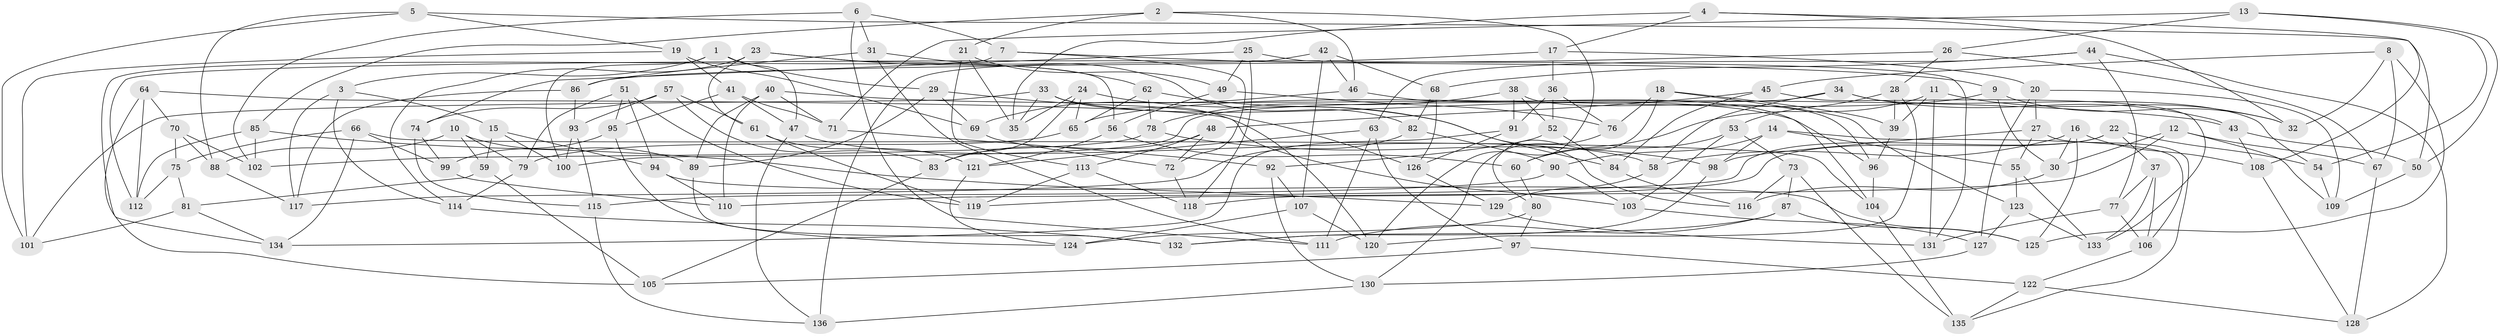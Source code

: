 // Generated by graph-tools (version 1.1) at 2025/02/03/09/25 03:02:56]
// undirected, 136 vertices, 272 edges
graph export_dot {
graph [start="1"]
  node [color=gray90,style=filled];
  1;
  2;
  3;
  4;
  5;
  6;
  7;
  8;
  9;
  10;
  11;
  12;
  13;
  14;
  15;
  16;
  17;
  18;
  19;
  20;
  21;
  22;
  23;
  24;
  25;
  26;
  27;
  28;
  29;
  30;
  31;
  32;
  33;
  34;
  35;
  36;
  37;
  38;
  39;
  40;
  41;
  42;
  43;
  44;
  45;
  46;
  47;
  48;
  49;
  50;
  51;
  52;
  53;
  54;
  55;
  56;
  57;
  58;
  59;
  60;
  61;
  62;
  63;
  64;
  65;
  66;
  67;
  68;
  69;
  70;
  71;
  72;
  73;
  74;
  75;
  76;
  77;
  78;
  79;
  80;
  81;
  82;
  83;
  84;
  85;
  86;
  87;
  88;
  89;
  90;
  91;
  92;
  93;
  94;
  95;
  96;
  97;
  98;
  99;
  100;
  101;
  102;
  103;
  104;
  105;
  106;
  107;
  108;
  109;
  110;
  111;
  112;
  113;
  114;
  115;
  116;
  117;
  118;
  119;
  120;
  121;
  122;
  123;
  124;
  125;
  126;
  127;
  128;
  129;
  130;
  131;
  132;
  133;
  134;
  135;
  136;
  1 -- 29;
  1 -- 100;
  1 -- 3;
  1 -- 47;
  2 -- 120;
  2 -- 21;
  2 -- 85;
  2 -- 46;
  3 -- 15;
  3 -- 117;
  3 -- 114;
  4 -- 108;
  4 -- 32;
  4 -- 17;
  4 -- 35;
  5 -- 50;
  5 -- 88;
  5 -- 19;
  5 -- 101;
  6 -- 31;
  6 -- 7;
  6 -- 111;
  6 -- 102;
  7 -- 134;
  7 -- 9;
  7 -- 72;
  8 -- 32;
  8 -- 67;
  8 -- 45;
  8 -- 125;
  9 -- 32;
  9 -- 65;
  9 -- 30;
  10 -- 79;
  10 -- 59;
  10 -- 89;
  10 -- 88;
  11 -- 60;
  11 -- 32;
  11 -- 39;
  11 -- 131;
  12 -- 118;
  12 -- 30;
  12 -- 67;
  12 -- 109;
  13 -- 50;
  13 -- 26;
  13 -- 71;
  13 -- 54;
  14 -- 106;
  14 -- 55;
  14 -- 90;
  14 -- 98;
  15 -- 94;
  15 -- 100;
  15 -- 59;
  16 -- 58;
  16 -- 30;
  16 -- 125;
  16 -- 108;
  17 -- 112;
  17 -- 20;
  17 -- 36;
  18 -- 76;
  18 -- 80;
  18 -- 123;
  18 -- 39;
  19 -- 101;
  19 -- 41;
  19 -- 69;
  20 -- 127;
  20 -- 109;
  20 -- 27;
  21 -- 35;
  21 -- 113;
  21 -- 49;
  22 -- 119;
  22 -- 54;
  22 -- 37;
  22 -- 110;
  23 -- 56;
  23 -- 62;
  23 -- 61;
  23 -- 114;
  24 -- 65;
  24 -- 84;
  24 -- 35;
  24 -- 83;
  25 -- 49;
  25 -- 118;
  25 -- 74;
  25 -- 131;
  26 -- 28;
  26 -- 67;
  26 -- 86;
  27 -- 135;
  27 -- 55;
  27 -- 98;
  28 -- 120;
  28 -- 39;
  28 -- 53;
  29 -- 69;
  29 -- 89;
  29 -- 126;
  30 -- 116;
  31 -- 82;
  31 -- 86;
  31 -- 111;
  33 -- 35;
  33 -- 120;
  33 -- 96;
  33 -- 101;
  34 -- 100;
  34 -- 54;
  34 -- 43;
  34 -- 58;
  36 -- 91;
  36 -- 76;
  36 -- 52;
  37 -- 77;
  37 -- 106;
  37 -- 133;
  38 -- 96;
  38 -- 78;
  38 -- 91;
  38 -- 52;
  39 -- 96;
  40 -- 71;
  40 -- 110;
  40 -- 89;
  40 -- 43;
  41 -- 71;
  41 -- 95;
  41 -- 47;
  42 -- 136;
  42 -- 46;
  42 -- 68;
  42 -- 107;
  43 -- 50;
  43 -- 108;
  44 -- 68;
  44 -- 128;
  44 -- 77;
  44 -- 63;
  45 -- 48;
  45 -- 84;
  45 -- 133;
  46 -- 69;
  46 -- 104;
  47 -- 136;
  47 -- 58;
  48 -- 113;
  48 -- 83;
  48 -- 72;
  49 -- 56;
  49 -- 76;
  50 -- 109;
  51 -- 79;
  51 -- 95;
  51 -- 94;
  51 -- 119;
  52 -- 92;
  52 -- 84;
  53 -- 60;
  53 -- 73;
  53 -- 103;
  54 -- 109;
  55 -- 123;
  55 -- 133;
  56 -- 60;
  56 -- 121;
  57 -- 61;
  57 -- 74;
  57 -- 83;
  57 -- 93;
  58 -- 129;
  59 -- 105;
  59 -- 81;
  60 -- 80;
  61 -- 121;
  61 -- 119;
  62 -- 116;
  62 -- 65;
  62 -- 78;
  63 -- 121;
  63 -- 97;
  63 -- 111;
  64 -- 103;
  64 -- 70;
  64 -- 112;
  64 -- 105;
  65 -- 79;
  66 -- 75;
  66 -- 99;
  66 -- 104;
  66 -- 134;
  67 -- 128;
  68 -- 126;
  68 -- 82;
  69 -- 72;
  70 -- 88;
  70 -- 102;
  70 -- 75;
  71 -- 92;
  72 -- 118;
  73 -- 87;
  73 -- 135;
  73 -- 116;
  74 -- 115;
  74 -- 99;
  75 -- 81;
  75 -- 112;
  76 -- 130;
  77 -- 131;
  77 -- 106;
  78 -- 98;
  78 -- 102;
  79 -- 114;
  80 -- 97;
  80 -- 124;
  81 -- 134;
  81 -- 101;
  82 -- 90;
  82 -- 117;
  83 -- 105;
  84 -- 116;
  85 -- 129;
  85 -- 112;
  85 -- 102;
  86 -- 93;
  86 -- 117;
  87 -- 125;
  87 -- 111;
  87 -- 132;
  88 -- 117;
  89 -- 132;
  90 -- 115;
  90 -- 103;
  91 -- 134;
  91 -- 126;
  92 -- 107;
  92 -- 130;
  93 -- 115;
  93 -- 100;
  94 -- 110;
  94 -- 125;
  95 -- 99;
  95 -- 124;
  96 -- 104;
  97 -- 122;
  97 -- 105;
  98 -- 132;
  99 -- 110;
  103 -- 127;
  104 -- 135;
  106 -- 122;
  107 -- 124;
  107 -- 120;
  108 -- 128;
  113 -- 119;
  113 -- 118;
  114 -- 132;
  115 -- 136;
  121 -- 124;
  122 -- 128;
  122 -- 135;
  123 -- 127;
  123 -- 133;
  126 -- 129;
  127 -- 130;
  129 -- 131;
  130 -- 136;
}
